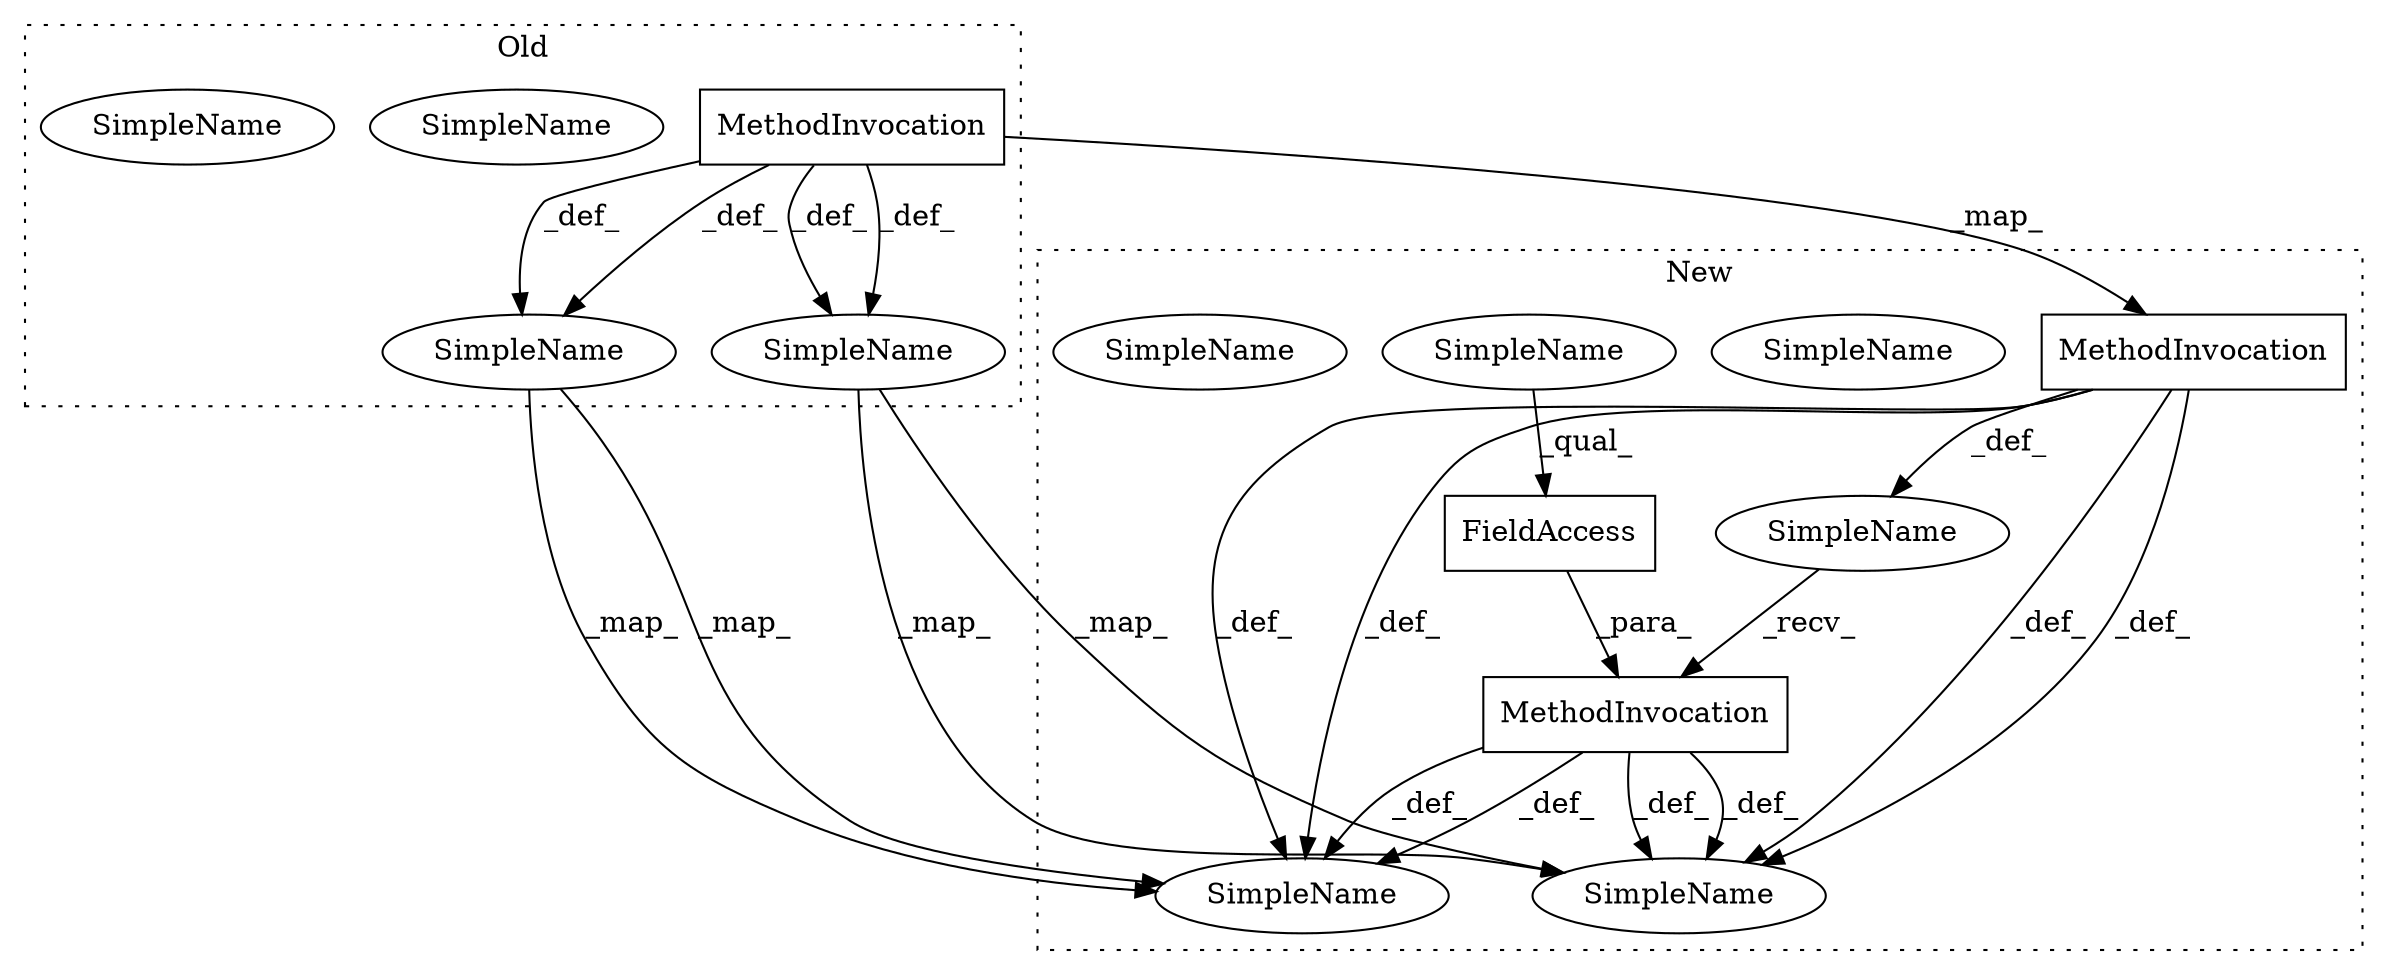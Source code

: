 digraph G {
subgraph cluster0 {
4 [label="MethodInvocation" a="32" s="7374,7491" l="12,2" shape="box"];
5 [label="SimpleName" a="42" s="7992" l="7" shape="ellipse"];
6 [label="SimpleName" a="42" s="7329" l="9" shape="ellipse"];
10 [label="SimpleName" a="42" s="7992" l="7" shape="ellipse"];
12 [label="SimpleName" a="42" s="7329" l="9" shape="ellipse"];
label = "Old";
style="dotted";
}
subgraph cluster1 {
1 [label="FieldAccess" a="22" s="7521" l="11" shape="box"];
2 [label="MethodInvocation" a="32" s="7394,7511" l="12,2" shape="box"];
3 [label="MethodInvocation" a="32" s="7514,7532" l="7,1" shape="box"];
7 [label="SimpleName" a="42" s="8032" l="7" shape="ellipse"];
8 [label="SimpleName" a="42" s="7521" l="5" shape="ellipse"];
9 [label="SimpleName" a="42" s="7349" l="9" shape="ellipse"];
11 [label="SimpleName" a="42" s="8032" l="7" shape="ellipse"];
13 [label="SimpleName" a="42" s="" l="" shape="ellipse"];
14 [label="SimpleName" a="42" s="7349" l="9" shape="ellipse"];
label = "New";
style="dotted";
}
1 -> 3 [label="_para_"];
2 -> 11 [label="_def_"];
2 -> 11 [label="_def_"];
2 -> 14 [label="_def_"];
2 -> 13 [label="_def_"];
2 -> 14 [label="_def_"];
3 -> 11 [label="_def_"];
3 -> 11 [label="_def_"];
3 -> 14 [label="_def_"];
3 -> 14 [label="_def_"];
4 -> 6 [label="_def_"];
4 -> 5 [label="_def_"];
4 -> 2 [label="_map_"];
4 -> 5 [label="_def_"];
4 -> 6 [label="_def_"];
5 -> 11 [label="_map_"];
5 -> 11 [label="_map_"];
6 -> 14 [label="_map_"];
6 -> 14 [label="_map_"];
8 -> 1 [label="_qual_"];
13 -> 3 [label="_recv_"];
}